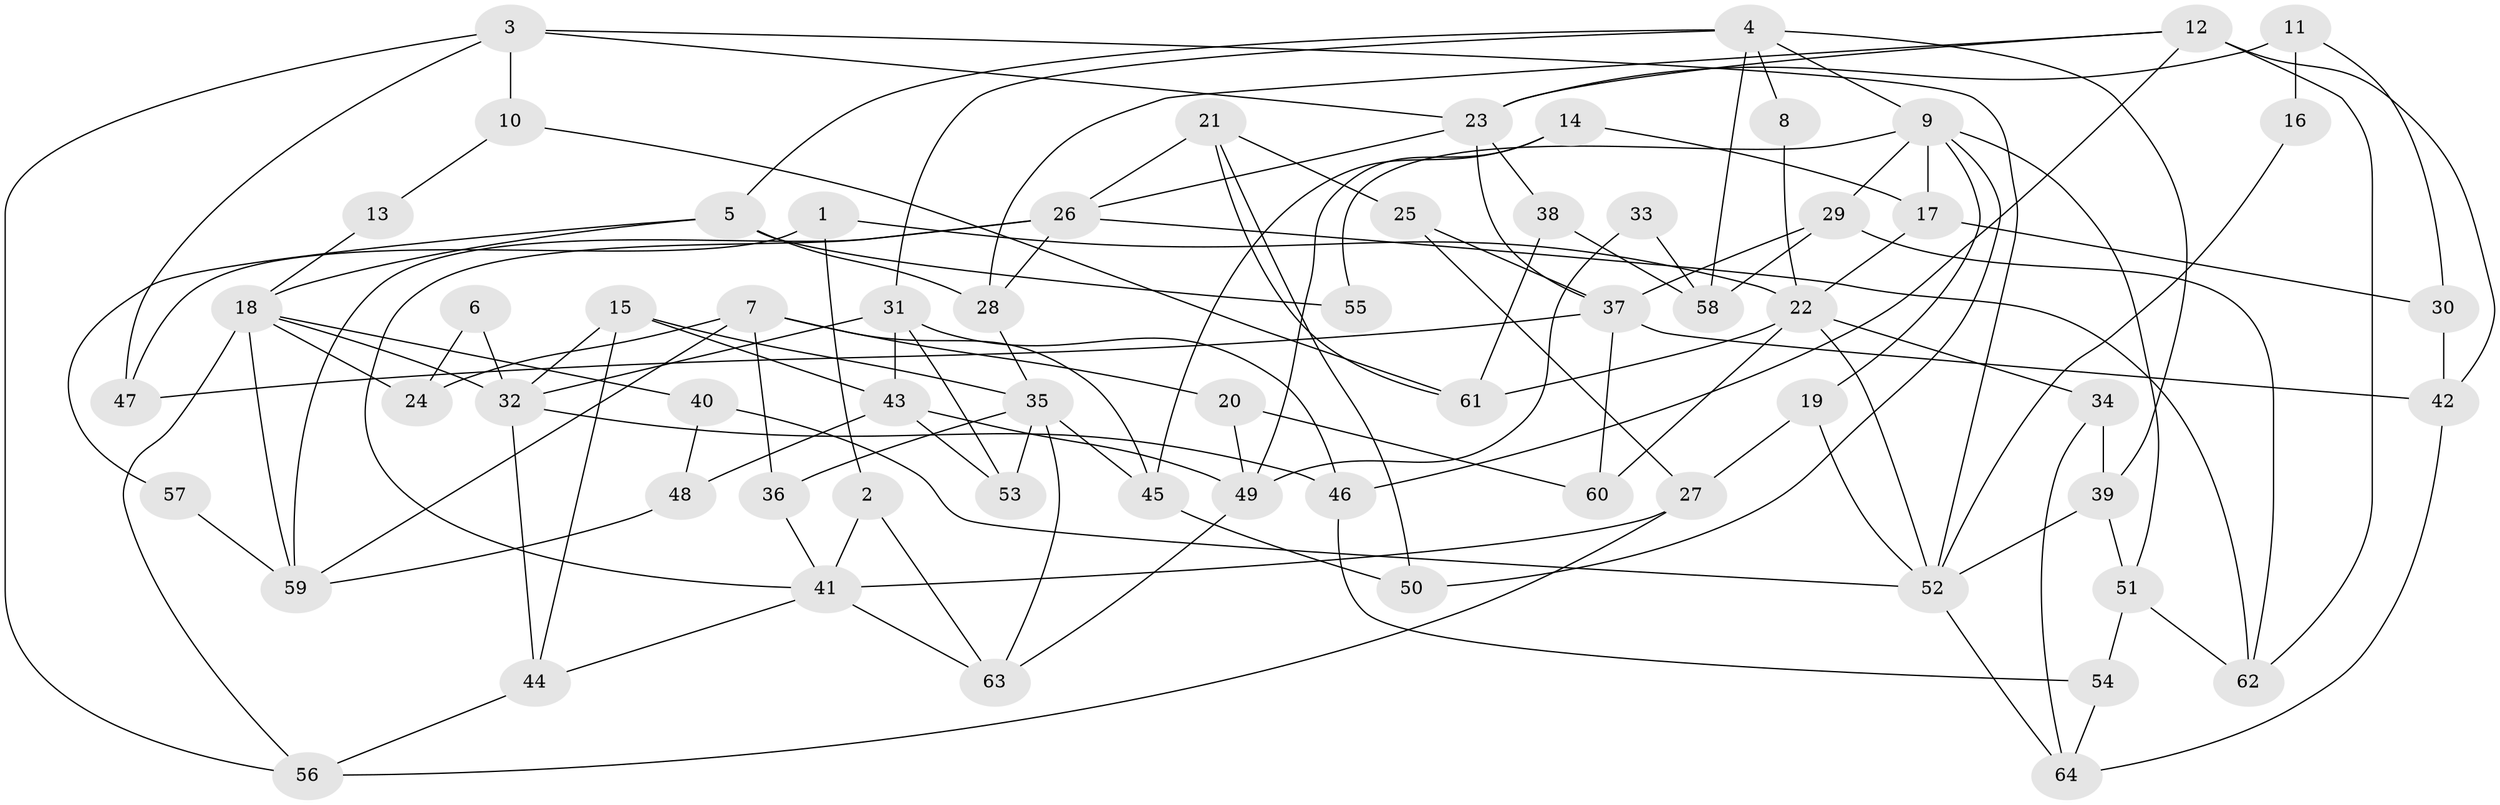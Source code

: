 // coarse degree distribution, {6: 0.1875, 3: 0.15625, 8: 0.09375, 7: 0.09375, 9: 0.03125, 5: 0.28125, 4: 0.125, 10: 0.03125}
// Generated by graph-tools (version 1.1) at 2025/37/03/04/25 23:37:11]
// undirected, 64 vertices, 128 edges
graph export_dot {
  node [color=gray90,style=filled];
  1;
  2;
  3;
  4;
  5;
  6;
  7;
  8;
  9;
  10;
  11;
  12;
  13;
  14;
  15;
  16;
  17;
  18;
  19;
  20;
  21;
  22;
  23;
  24;
  25;
  26;
  27;
  28;
  29;
  30;
  31;
  32;
  33;
  34;
  35;
  36;
  37;
  38;
  39;
  40;
  41;
  42;
  43;
  44;
  45;
  46;
  47;
  48;
  49;
  50;
  51;
  52;
  53;
  54;
  55;
  56;
  57;
  58;
  59;
  60;
  61;
  62;
  63;
  64;
  1 -- 2;
  1 -- 22;
  1 -- 47;
  2 -- 63;
  2 -- 41;
  3 -- 56;
  3 -- 52;
  3 -- 10;
  3 -- 23;
  3 -- 47;
  4 -- 31;
  4 -- 9;
  4 -- 5;
  4 -- 8;
  4 -- 39;
  4 -- 58;
  5 -- 18;
  5 -- 28;
  5 -- 55;
  5 -- 57;
  6 -- 32;
  6 -- 24;
  7 -- 59;
  7 -- 20;
  7 -- 24;
  7 -- 36;
  7 -- 45;
  8 -- 22;
  9 -- 50;
  9 -- 29;
  9 -- 17;
  9 -- 19;
  9 -- 51;
  9 -- 55;
  10 -- 61;
  10 -- 13;
  11 -- 30;
  11 -- 23;
  11 -- 16;
  12 -- 28;
  12 -- 23;
  12 -- 42;
  12 -- 46;
  12 -- 62;
  13 -- 18;
  14 -- 49;
  14 -- 45;
  14 -- 17;
  15 -- 32;
  15 -- 35;
  15 -- 43;
  15 -- 44;
  16 -- 52;
  17 -- 22;
  17 -- 30;
  18 -- 32;
  18 -- 59;
  18 -- 24;
  18 -- 40;
  18 -- 56;
  19 -- 27;
  19 -- 52;
  20 -- 49;
  20 -- 60;
  21 -- 61;
  21 -- 26;
  21 -- 25;
  21 -- 50;
  22 -- 52;
  22 -- 34;
  22 -- 60;
  22 -- 61;
  23 -- 37;
  23 -- 26;
  23 -- 38;
  25 -- 37;
  25 -- 27;
  26 -- 62;
  26 -- 28;
  26 -- 41;
  26 -- 59;
  27 -- 56;
  27 -- 41;
  28 -- 35;
  29 -- 37;
  29 -- 62;
  29 -- 58;
  30 -- 42;
  31 -- 53;
  31 -- 32;
  31 -- 43;
  31 -- 46;
  32 -- 46;
  32 -- 44;
  33 -- 49;
  33 -- 58;
  34 -- 39;
  34 -- 64;
  35 -- 36;
  35 -- 45;
  35 -- 53;
  35 -- 63;
  36 -- 41;
  37 -- 42;
  37 -- 47;
  37 -- 60;
  38 -- 58;
  38 -- 61;
  39 -- 52;
  39 -- 51;
  40 -- 52;
  40 -- 48;
  41 -- 44;
  41 -- 63;
  42 -- 64;
  43 -- 48;
  43 -- 49;
  43 -- 53;
  44 -- 56;
  45 -- 50;
  46 -- 54;
  48 -- 59;
  49 -- 63;
  51 -- 54;
  51 -- 62;
  52 -- 64;
  54 -- 64;
  57 -- 59;
}
